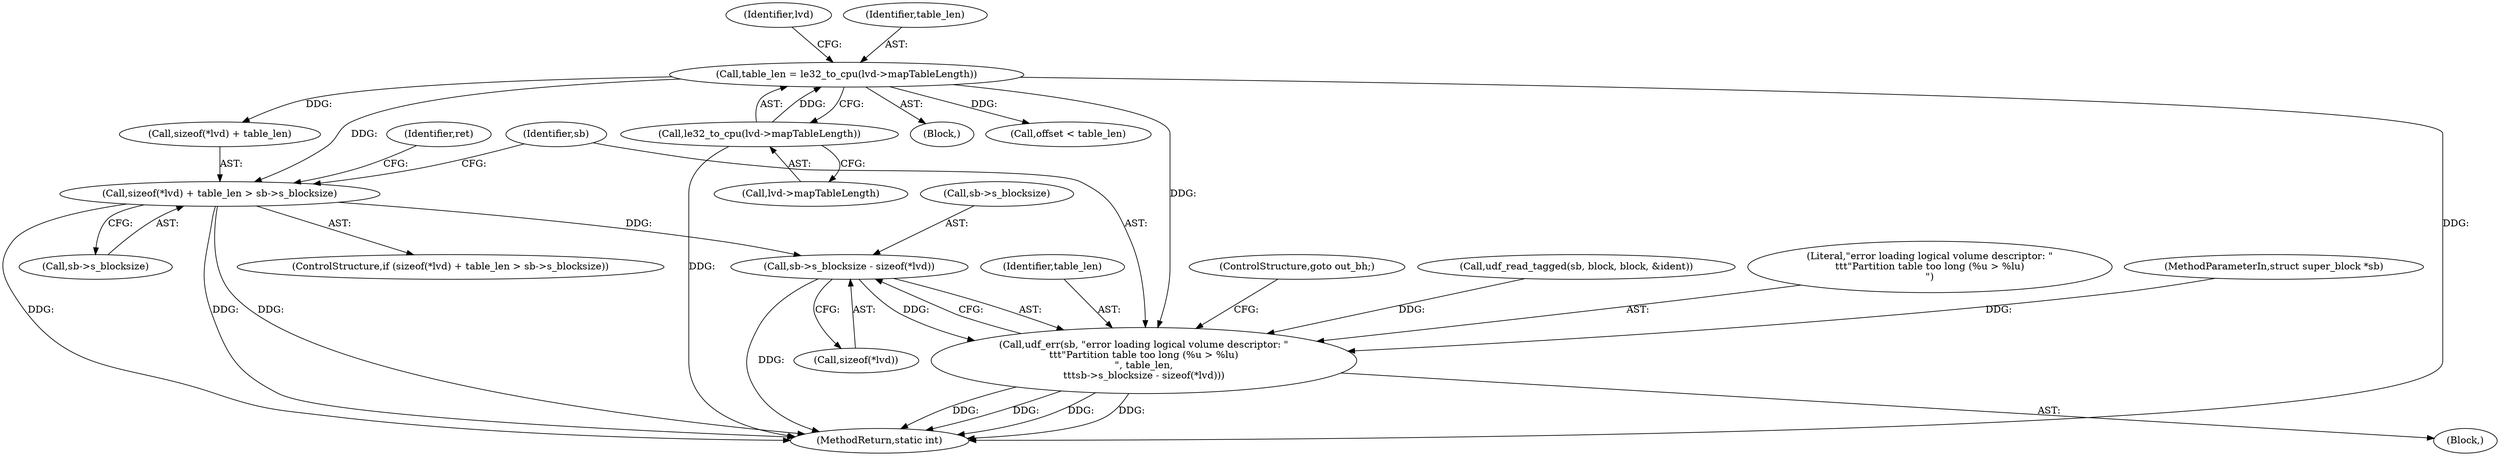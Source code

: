 digraph "0_linux_adee11b2085bee90bd8f4f52123ffb07882d6256@API" {
"1000168" [label="(Call,sb->s_blocksize - sizeof(*lvd))"];
"1000154" [label="(Call,sizeof(*lvd) + table_len > sb->s_blocksize)"];
"1000147" [label="(Call,table_len = le32_to_cpu(lvd->mapTableLength))"];
"1000149" [label="(Call,le32_to_cpu(lvd->mapTableLength))"];
"1000164" [label="(Call,udf_err(sb, \"error loading logical volume descriptor: \"\n\t\t\t\"Partition table too long (%u > %lu)\n\", table_len,\n\t\t\tsb->s_blocksize - sizeof(*lvd)))"];
"1000158" [label="(Identifier,lvd)"];
"1000169" [label="(Call,sb->s_blocksize)"];
"1000172" [label="(Call,sizeof(*lvd))"];
"1000163" [label="(Block,)"];
"1000691" [label="(MethodReturn,static int)"];
"1000175" [label="(ControlStructure,goto out_bh;)"];
"1000150" [label="(Call,lvd->mapTableLength)"];
"1000147" [label="(Call,table_len = le32_to_cpu(lvd->mapTableLength))"];
"1000177" [label="(Identifier,ret)"];
"1000149" [label="(Call,le32_to_cpu(lvd->mapTableLength))"];
"1000155" [label="(Call,sizeof(*lvd) + table_len)"];
"1000104" [label="(Block,)"];
"1000165" [label="(Identifier,sb)"];
"1000201" [label="(Call,offset < table_len)"];
"1000168" [label="(Call,sb->s_blocksize - sizeof(*lvd))"];
"1000125" [label="(Call,udf_read_tagged(sb, block, block, &ident))"];
"1000153" [label="(ControlStructure,if (sizeof(*lvd) + table_len > sb->s_blocksize))"];
"1000154" [label="(Call,sizeof(*lvd) + table_len > sb->s_blocksize)"];
"1000166" [label="(Literal,\"error loading logical volume descriptor: \"\n\t\t\t\"Partition table too long (%u > %lu)\n\")"];
"1000164" [label="(Call,udf_err(sb, \"error loading logical volume descriptor: \"\n\t\t\t\"Partition table too long (%u > %lu)\n\", table_len,\n\t\t\tsb->s_blocksize - sizeof(*lvd)))"];
"1000148" [label="(Identifier,table_len)"];
"1000101" [label="(MethodParameterIn,struct super_block *sb)"];
"1000160" [label="(Call,sb->s_blocksize)"];
"1000167" [label="(Identifier,table_len)"];
"1000168" -> "1000164"  [label="AST: "];
"1000168" -> "1000172"  [label="CFG: "];
"1000169" -> "1000168"  [label="AST: "];
"1000172" -> "1000168"  [label="AST: "];
"1000164" -> "1000168"  [label="CFG: "];
"1000168" -> "1000691"  [label="DDG: "];
"1000168" -> "1000164"  [label="DDG: "];
"1000154" -> "1000168"  [label="DDG: "];
"1000154" -> "1000153"  [label="AST: "];
"1000154" -> "1000160"  [label="CFG: "];
"1000155" -> "1000154"  [label="AST: "];
"1000160" -> "1000154"  [label="AST: "];
"1000165" -> "1000154"  [label="CFG: "];
"1000177" -> "1000154"  [label="CFG: "];
"1000154" -> "1000691"  [label="DDG: "];
"1000154" -> "1000691"  [label="DDG: "];
"1000154" -> "1000691"  [label="DDG: "];
"1000147" -> "1000154"  [label="DDG: "];
"1000147" -> "1000104"  [label="AST: "];
"1000147" -> "1000149"  [label="CFG: "];
"1000148" -> "1000147"  [label="AST: "];
"1000149" -> "1000147"  [label="AST: "];
"1000158" -> "1000147"  [label="CFG: "];
"1000147" -> "1000691"  [label="DDG: "];
"1000149" -> "1000147"  [label="DDG: "];
"1000147" -> "1000155"  [label="DDG: "];
"1000147" -> "1000164"  [label="DDG: "];
"1000147" -> "1000201"  [label="DDG: "];
"1000149" -> "1000150"  [label="CFG: "];
"1000150" -> "1000149"  [label="AST: "];
"1000149" -> "1000691"  [label="DDG: "];
"1000164" -> "1000163"  [label="AST: "];
"1000165" -> "1000164"  [label="AST: "];
"1000166" -> "1000164"  [label="AST: "];
"1000167" -> "1000164"  [label="AST: "];
"1000175" -> "1000164"  [label="CFG: "];
"1000164" -> "1000691"  [label="DDG: "];
"1000164" -> "1000691"  [label="DDG: "];
"1000164" -> "1000691"  [label="DDG: "];
"1000164" -> "1000691"  [label="DDG: "];
"1000125" -> "1000164"  [label="DDG: "];
"1000101" -> "1000164"  [label="DDG: "];
}
